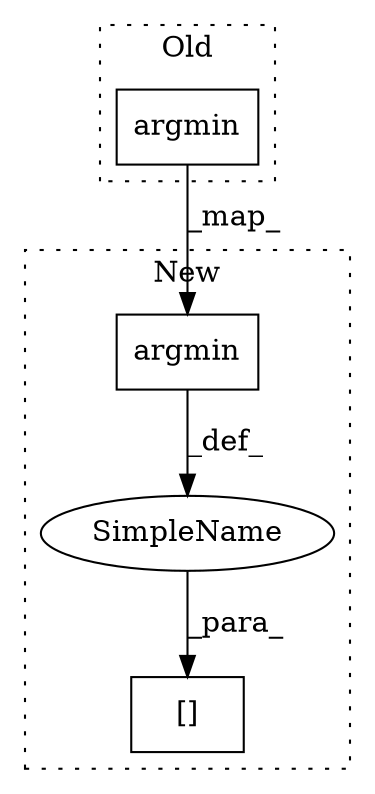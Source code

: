digraph G {
subgraph cluster0 {
1 [label="argmin" a="32" s="3915,3931" l="7,1" shape="box"];
label = "Old";
style="dotted";
}
subgraph cluster1 {
2 [label="argmin" a="32" s="3837,3853" l="7,1" shape="box"];
3 [label="[]" a="2" s="3823,3854" l="8,1" shape="box"];
4 [label="SimpleName" a="42" s="" l="" shape="ellipse"];
label = "New";
style="dotted";
}
1 -> 2 [label="_map_"];
2 -> 4 [label="_def_"];
4 -> 3 [label="_para_"];
}